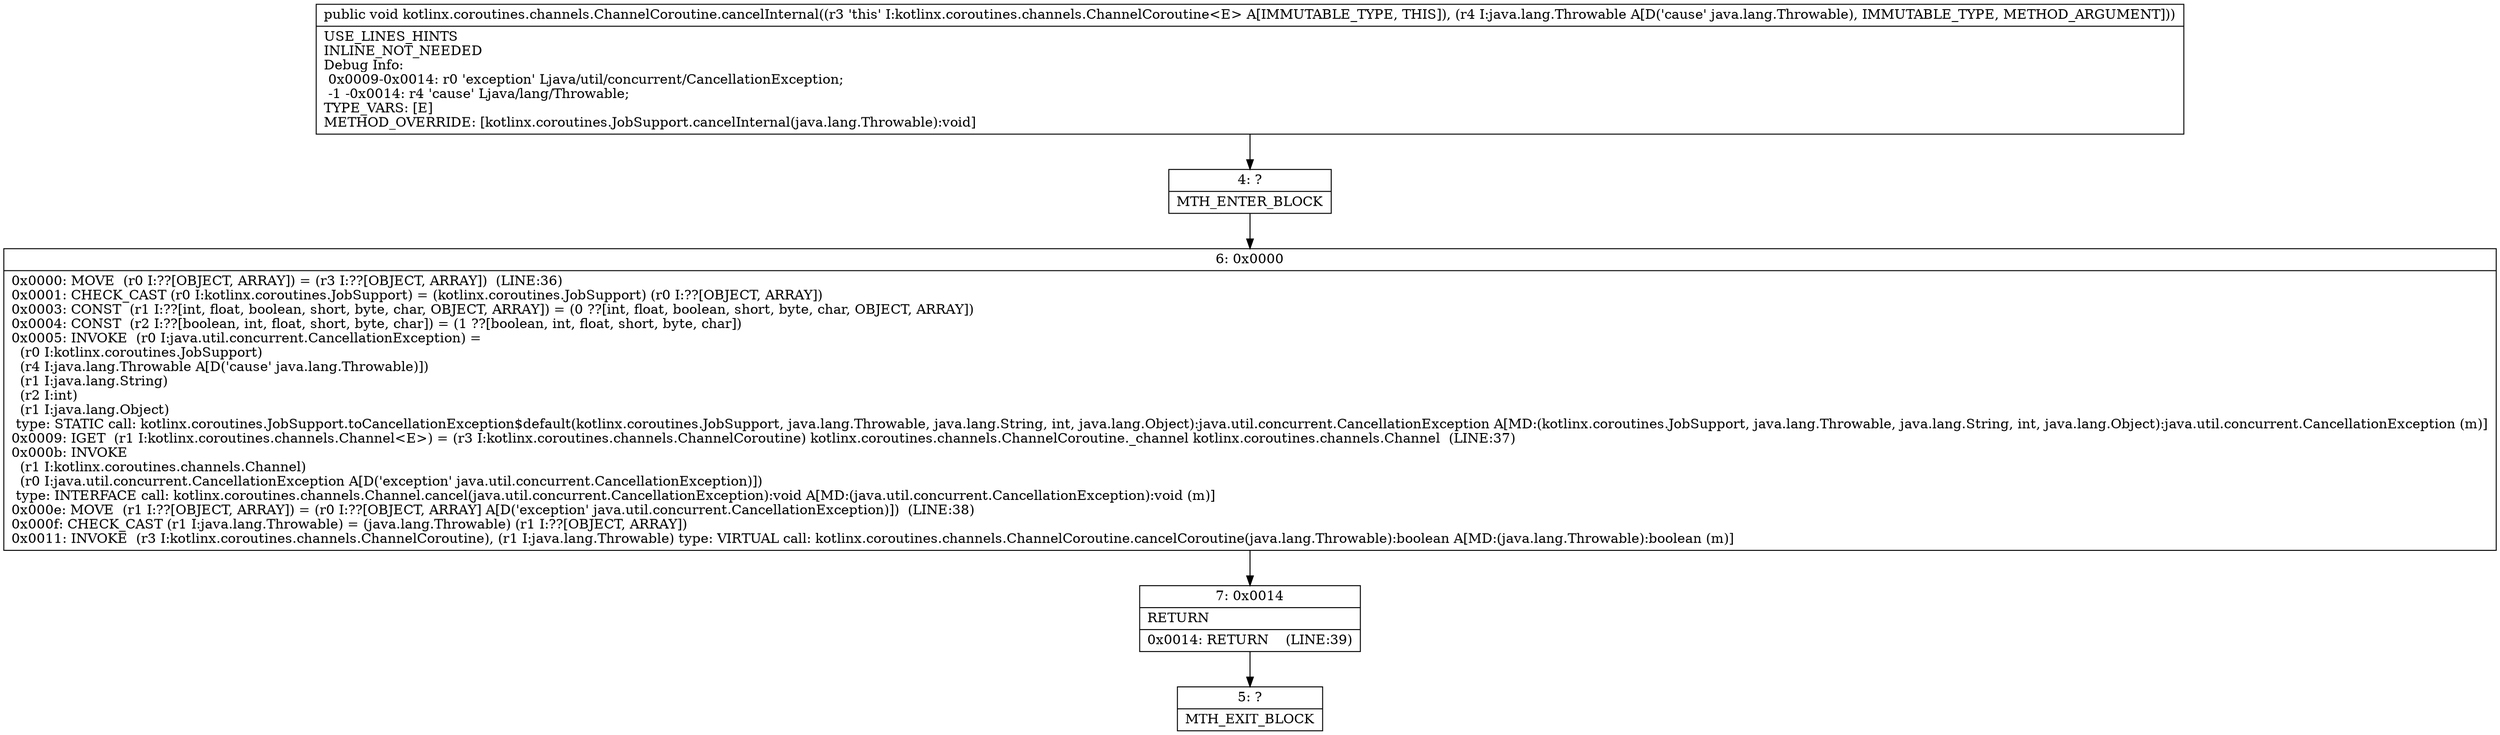digraph "CFG forkotlinx.coroutines.channels.ChannelCoroutine.cancelInternal(Ljava\/lang\/Throwable;)V" {
Node_4 [shape=record,label="{4\:\ ?|MTH_ENTER_BLOCK\l}"];
Node_6 [shape=record,label="{6\:\ 0x0000|0x0000: MOVE  (r0 I:??[OBJECT, ARRAY]) = (r3 I:??[OBJECT, ARRAY])  (LINE:36)\l0x0001: CHECK_CAST (r0 I:kotlinx.coroutines.JobSupport) = (kotlinx.coroutines.JobSupport) (r0 I:??[OBJECT, ARRAY]) \l0x0003: CONST  (r1 I:??[int, float, boolean, short, byte, char, OBJECT, ARRAY]) = (0 ??[int, float, boolean, short, byte, char, OBJECT, ARRAY]) \l0x0004: CONST  (r2 I:??[boolean, int, float, short, byte, char]) = (1 ??[boolean, int, float, short, byte, char]) \l0x0005: INVOKE  (r0 I:java.util.concurrent.CancellationException) = \l  (r0 I:kotlinx.coroutines.JobSupport)\l  (r4 I:java.lang.Throwable A[D('cause' java.lang.Throwable)])\l  (r1 I:java.lang.String)\l  (r2 I:int)\l  (r1 I:java.lang.Object)\l type: STATIC call: kotlinx.coroutines.JobSupport.toCancellationException$default(kotlinx.coroutines.JobSupport, java.lang.Throwable, java.lang.String, int, java.lang.Object):java.util.concurrent.CancellationException A[MD:(kotlinx.coroutines.JobSupport, java.lang.Throwable, java.lang.String, int, java.lang.Object):java.util.concurrent.CancellationException (m)]\l0x0009: IGET  (r1 I:kotlinx.coroutines.channels.Channel\<E\>) = (r3 I:kotlinx.coroutines.channels.ChannelCoroutine) kotlinx.coroutines.channels.ChannelCoroutine._channel kotlinx.coroutines.channels.Channel  (LINE:37)\l0x000b: INVOKE  \l  (r1 I:kotlinx.coroutines.channels.Channel)\l  (r0 I:java.util.concurrent.CancellationException A[D('exception' java.util.concurrent.CancellationException)])\l type: INTERFACE call: kotlinx.coroutines.channels.Channel.cancel(java.util.concurrent.CancellationException):void A[MD:(java.util.concurrent.CancellationException):void (m)]\l0x000e: MOVE  (r1 I:??[OBJECT, ARRAY]) = (r0 I:??[OBJECT, ARRAY] A[D('exception' java.util.concurrent.CancellationException)])  (LINE:38)\l0x000f: CHECK_CAST (r1 I:java.lang.Throwable) = (java.lang.Throwable) (r1 I:??[OBJECT, ARRAY]) \l0x0011: INVOKE  (r3 I:kotlinx.coroutines.channels.ChannelCoroutine), (r1 I:java.lang.Throwable) type: VIRTUAL call: kotlinx.coroutines.channels.ChannelCoroutine.cancelCoroutine(java.lang.Throwable):boolean A[MD:(java.lang.Throwable):boolean (m)]\l}"];
Node_7 [shape=record,label="{7\:\ 0x0014|RETURN\l|0x0014: RETURN    (LINE:39)\l}"];
Node_5 [shape=record,label="{5\:\ ?|MTH_EXIT_BLOCK\l}"];
MethodNode[shape=record,label="{public void kotlinx.coroutines.channels.ChannelCoroutine.cancelInternal((r3 'this' I:kotlinx.coroutines.channels.ChannelCoroutine\<E\> A[IMMUTABLE_TYPE, THIS]), (r4 I:java.lang.Throwable A[D('cause' java.lang.Throwable), IMMUTABLE_TYPE, METHOD_ARGUMENT]))  | USE_LINES_HINTS\lINLINE_NOT_NEEDED\lDebug Info:\l  0x0009\-0x0014: r0 'exception' Ljava\/util\/concurrent\/CancellationException;\l  \-1 \-0x0014: r4 'cause' Ljava\/lang\/Throwable;\lTYPE_VARS: [E]\lMETHOD_OVERRIDE: [kotlinx.coroutines.JobSupport.cancelInternal(java.lang.Throwable):void]\l}"];
MethodNode -> Node_4;Node_4 -> Node_6;
Node_6 -> Node_7;
Node_7 -> Node_5;
}

